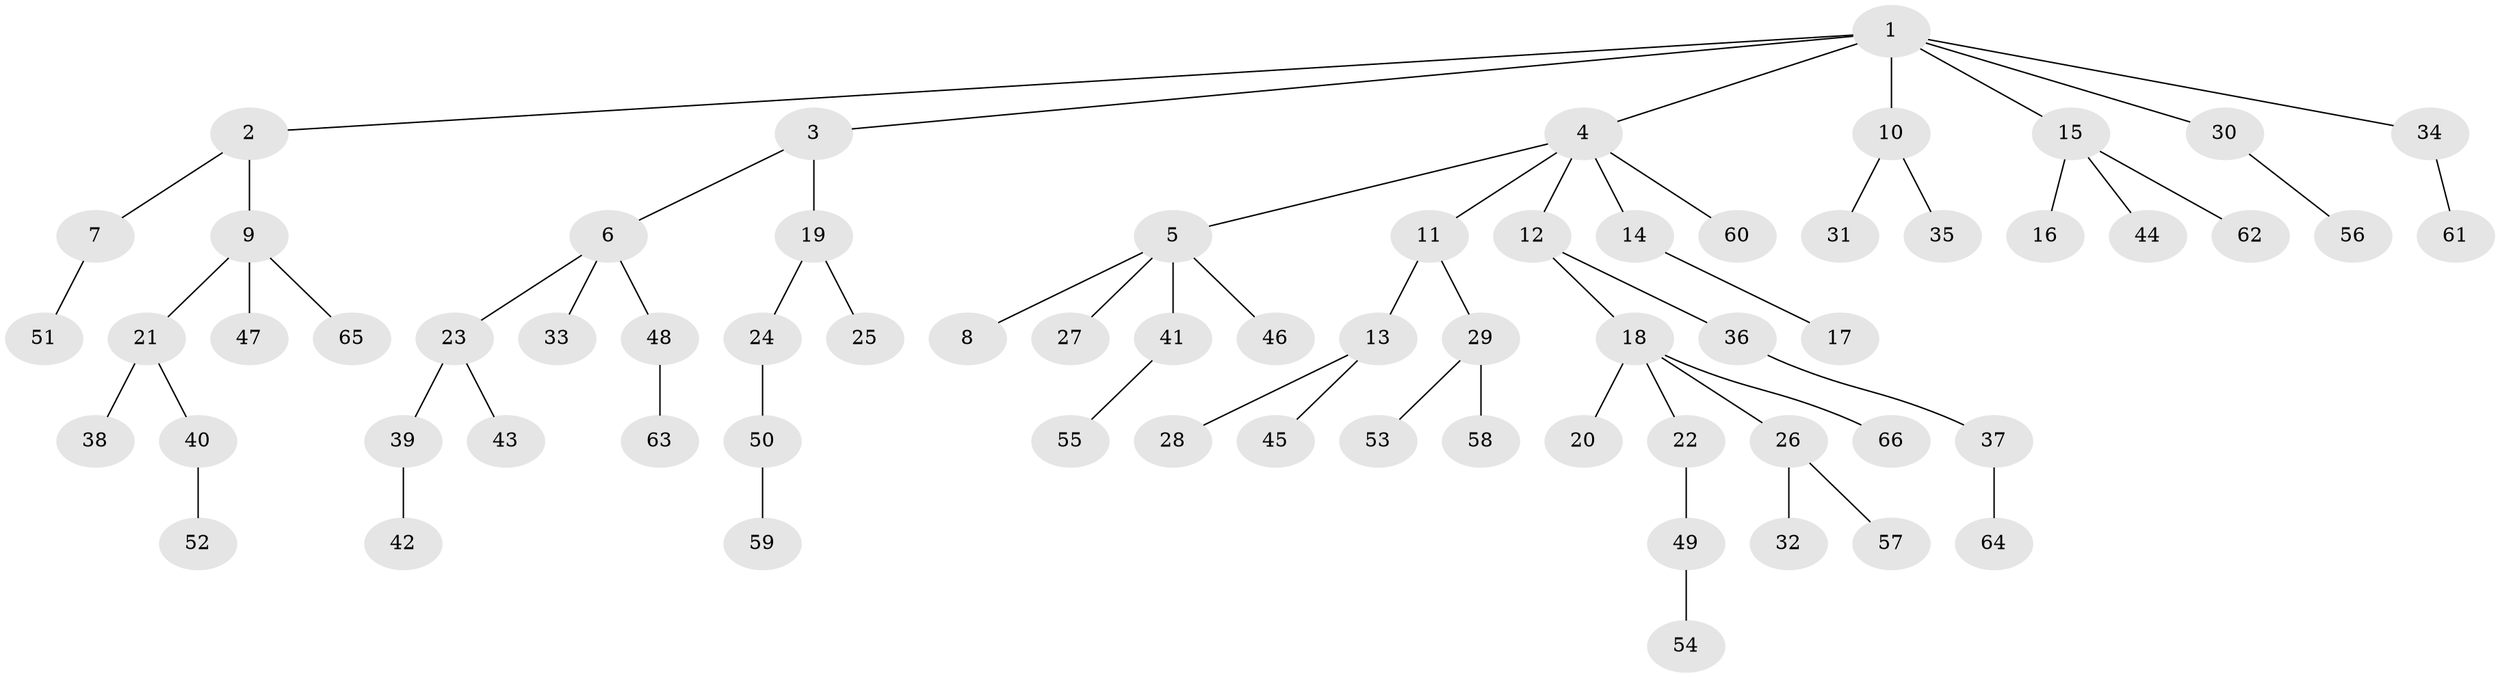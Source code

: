 // Generated by graph-tools (version 1.1) at 2025/02/03/09/25 03:02:19]
// undirected, 66 vertices, 65 edges
graph export_dot {
graph [start="1"]
  node [color=gray90,style=filled];
  1;
  2;
  3;
  4;
  5;
  6;
  7;
  8;
  9;
  10;
  11;
  12;
  13;
  14;
  15;
  16;
  17;
  18;
  19;
  20;
  21;
  22;
  23;
  24;
  25;
  26;
  27;
  28;
  29;
  30;
  31;
  32;
  33;
  34;
  35;
  36;
  37;
  38;
  39;
  40;
  41;
  42;
  43;
  44;
  45;
  46;
  47;
  48;
  49;
  50;
  51;
  52;
  53;
  54;
  55;
  56;
  57;
  58;
  59;
  60;
  61;
  62;
  63;
  64;
  65;
  66;
  1 -- 2;
  1 -- 3;
  1 -- 4;
  1 -- 10;
  1 -- 15;
  1 -- 30;
  1 -- 34;
  2 -- 7;
  2 -- 9;
  3 -- 6;
  3 -- 19;
  4 -- 5;
  4 -- 11;
  4 -- 12;
  4 -- 14;
  4 -- 60;
  5 -- 8;
  5 -- 27;
  5 -- 41;
  5 -- 46;
  6 -- 23;
  6 -- 33;
  6 -- 48;
  7 -- 51;
  9 -- 21;
  9 -- 47;
  9 -- 65;
  10 -- 31;
  10 -- 35;
  11 -- 13;
  11 -- 29;
  12 -- 18;
  12 -- 36;
  13 -- 28;
  13 -- 45;
  14 -- 17;
  15 -- 16;
  15 -- 44;
  15 -- 62;
  18 -- 20;
  18 -- 22;
  18 -- 26;
  18 -- 66;
  19 -- 24;
  19 -- 25;
  21 -- 38;
  21 -- 40;
  22 -- 49;
  23 -- 39;
  23 -- 43;
  24 -- 50;
  26 -- 32;
  26 -- 57;
  29 -- 53;
  29 -- 58;
  30 -- 56;
  34 -- 61;
  36 -- 37;
  37 -- 64;
  39 -- 42;
  40 -- 52;
  41 -- 55;
  48 -- 63;
  49 -- 54;
  50 -- 59;
}
